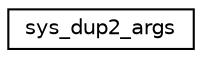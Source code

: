 digraph "Graphical Class Hierarchy"
{
 // LATEX_PDF_SIZE
  edge [fontname="Helvetica",fontsize="10",labelfontname="Helvetica",labelfontsize="10"];
  node [fontname="Helvetica",fontsize="10",shape=record];
  rankdir="LR";
  Node0 [label="sys_dup2_args",height=0.2,width=0.4,color="black", fillcolor="white", style="filled",URL="$structsys__dup2__args.html",tooltip=" "];
}
